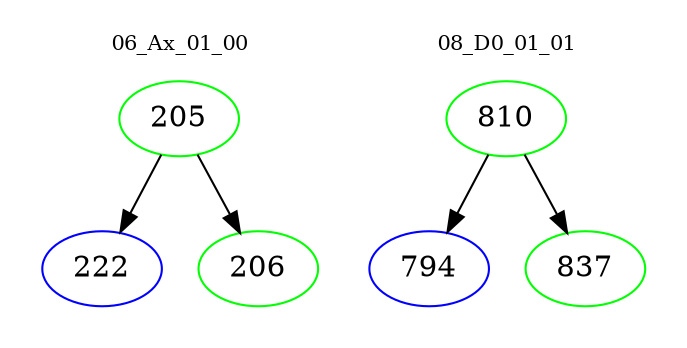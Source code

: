 digraph{
subgraph cluster_0 {
color = white
label = "06_Ax_01_00";
fontsize=10;
T0_205 [label="205", color="green"]
T0_205 -> T0_222 [color="black"]
T0_222 [label="222", color="blue"]
T0_205 -> T0_206 [color="black"]
T0_206 [label="206", color="green"]
}
subgraph cluster_1 {
color = white
label = "08_D0_01_01";
fontsize=10;
T1_810 [label="810", color="green"]
T1_810 -> T1_794 [color="black"]
T1_794 [label="794", color="blue"]
T1_810 -> T1_837 [color="black"]
T1_837 [label="837", color="green"]
}
}
